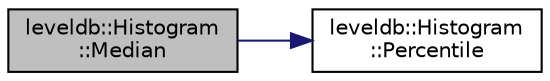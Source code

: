 digraph "leveldb::Histogram::Median"
{
  edge [fontname="Helvetica",fontsize="10",labelfontname="Helvetica",labelfontsize="10"];
  node [fontname="Helvetica",fontsize="10",shape=record];
  rankdir="LR";
  Node1 [label="leveldb::Histogram\l::Median",height=0.2,width=0.4,color="black", fillcolor="grey75", style="filled" fontcolor="black"];
  Node1 -> Node2 [color="midnightblue",fontsize="10",style="solid"];
  Node2 [label="leveldb::Histogram\l::Percentile",height=0.2,width=0.4,color="black", fillcolor="white", style="filled",URL="$classleveldb_1_1_histogram.html#a58aaefb11df105f26e9da73148b85a47"];
}
